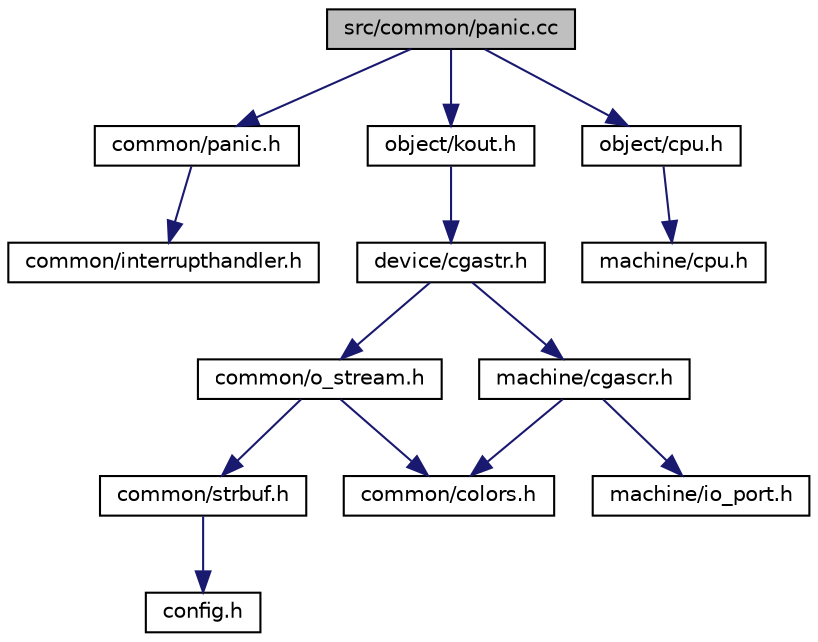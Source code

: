 digraph "src/common/panic.cc"
{
  bgcolor="transparent";
  edge [fontname="Helvetica",fontsize="10",labelfontname="Helvetica",labelfontsize="10"];
  node [fontname="Helvetica",fontsize="10",shape=record];
  Node1 [label="src/common/panic.cc",height=0.2,width=0.4,color="black", fillcolor="grey75", style="filled", fontcolor="black"];
  Node1 -> Node2 [color="midnightblue",fontsize="10",style="solid",fontname="Helvetica"];
  Node2 [label="common/panic.h",height=0.2,width=0.4,color="black",URL="$panic_8h.html"];
  Node2 -> Node3 [color="midnightblue",fontsize="10",style="solid",fontname="Helvetica"];
  Node3 [label="common/interrupthandler.h",height=0.2,width=0.4,color="black",URL="$interrupthandler_8h.html"];
  Node1 -> Node4 [color="midnightblue",fontsize="10",style="solid",fontname="Helvetica"];
  Node4 [label="object/kout.h",height=0.2,width=0.4,color="black",URL="$kout_8h.html",tooltip="alles notwendige zum nutzen der in main.cc deklarierten globalen Variable kout "];
  Node4 -> Node5 [color="midnightblue",fontsize="10",style="solid",fontname="Helvetica"];
  Node5 [label="device/cgastr.h",height=0.2,width=0.4,color="black",URL="$cgastr_8h.html"];
  Node5 -> Node6 [color="midnightblue",fontsize="10",style="solid",fontname="Helvetica"];
  Node6 [label="common/o_stream.h",height=0.2,width=0.4,color="black",URL="$o__stream_8h.html"];
  Node6 -> Node7 [color="midnightblue",fontsize="10",style="solid",fontname="Helvetica"];
  Node7 [label="common/strbuf.h",height=0.2,width=0.4,color="black",URL="$strbuf_8h.html"];
  Node7 -> Node8 [color="midnightblue",fontsize="10",style="solid",fontname="Helvetica"];
  Node8 [label="config.h",height=0.2,width=0.4,color="black",URL="$config_8h.html",tooltip="verschiedene defines für Einstellungen "];
  Node6 -> Node9 [color="midnightblue",fontsize="10",style="solid",fontname="Helvetica"];
  Node9 [label="common/colors.h",height=0.2,width=0.4,color="black",URL="$colors_8h.html"];
  Node5 -> Node10 [color="midnightblue",fontsize="10",style="solid",fontname="Helvetica"];
  Node10 [label="machine/cgascr.h",height=0.2,width=0.4,color="black",URL="$cgascr_8h.html"];
  Node10 -> Node11 [color="midnightblue",fontsize="10",style="solid",fontname="Helvetica"];
  Node11 [label="machine/io_port.h",height=0.2,width=0.4,color="black",URL="$io__port_8h.html"];
  Node10 -> Node9 [color="midnightblue",fontsize="10",style="solid",fontname="Helvetica"];
  Node1 -> Node12 [color="midnightblue",fontsize="10",style="solid",fontname="Helvetica"];
  Node12 [label="object/cpu.h",height=0.2,width=0.4,color="black",URL="$object_2cpu_8h.html",tooltip="alles notwendige zum nutzen der in main.cc deklarierten globalen Variable cpu "];
  Node12 -> Node13 [color="midnightblue",fontsize="10",style="solid",fontname="Helvetica"];
  Node13 [label="machine/cpu.h",height=0.2,width=0.4,color="black",URL="$machine_2cpu_8h.html"];
}
